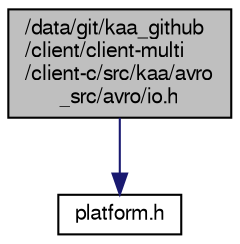 digraph "/data/git/kaa_github/client/client-multi/client-c/src/kaa/avro_src/avro/io.h"
{
  bgcolor="transparent";
  edge [fontname="FreeSans",fontsize="10",labelfontname="FreeSans",labelfontsize="10"];
  node [fontname="FreeSans",fontsize="10",shape=record];
  Node1 [label="/data/git/kaa_github\l/client/client-multi\l/client-c/src/kaa/avro\l_src/avro/io.h",height=0.2,width=0.4,color="black", fillcolor="grey75", style="filled" fontcolor="black"];
  Node1 -> Node2 [color="midnightblue",fontsize="10",style="solid",fontname="FreeSans"];
  Node2 [label="platform.h",height=0.2,width=0.4,color="black",URL="$avro__src_2avro_2platform_8h.html"];
}
